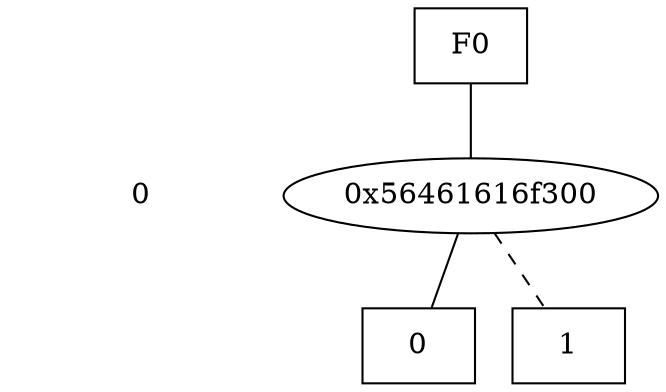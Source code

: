 digraph "DD" {
size = "7.5,10"
center = true;
edge [dir = none];
{ node [shape = plaintext];
  edge [style = invis];
  "CONST NODES" [style = invis];
" 0 " -> "CONST NODES"; 
}
{ rank = same; node [shape = box]; edge [style = invis];
"F0"; }
{ rank = same; " 0 ";
"0x56461616f300";
}
{ rank = same; "CONST NODES";
{ node [shape = box]; "0x56461616f260";
"0x56461616f240";
}
}
"F0" -> "0x56461616f300" [style = solid];
"0x56461616f300" -> "0x56461616f260";
"0x56461616f300" -> "0x56461616f240" [style = dashed];
"0x56461616f260" [label = "0"];
"0x56461616f240" [label = "1"];
}

